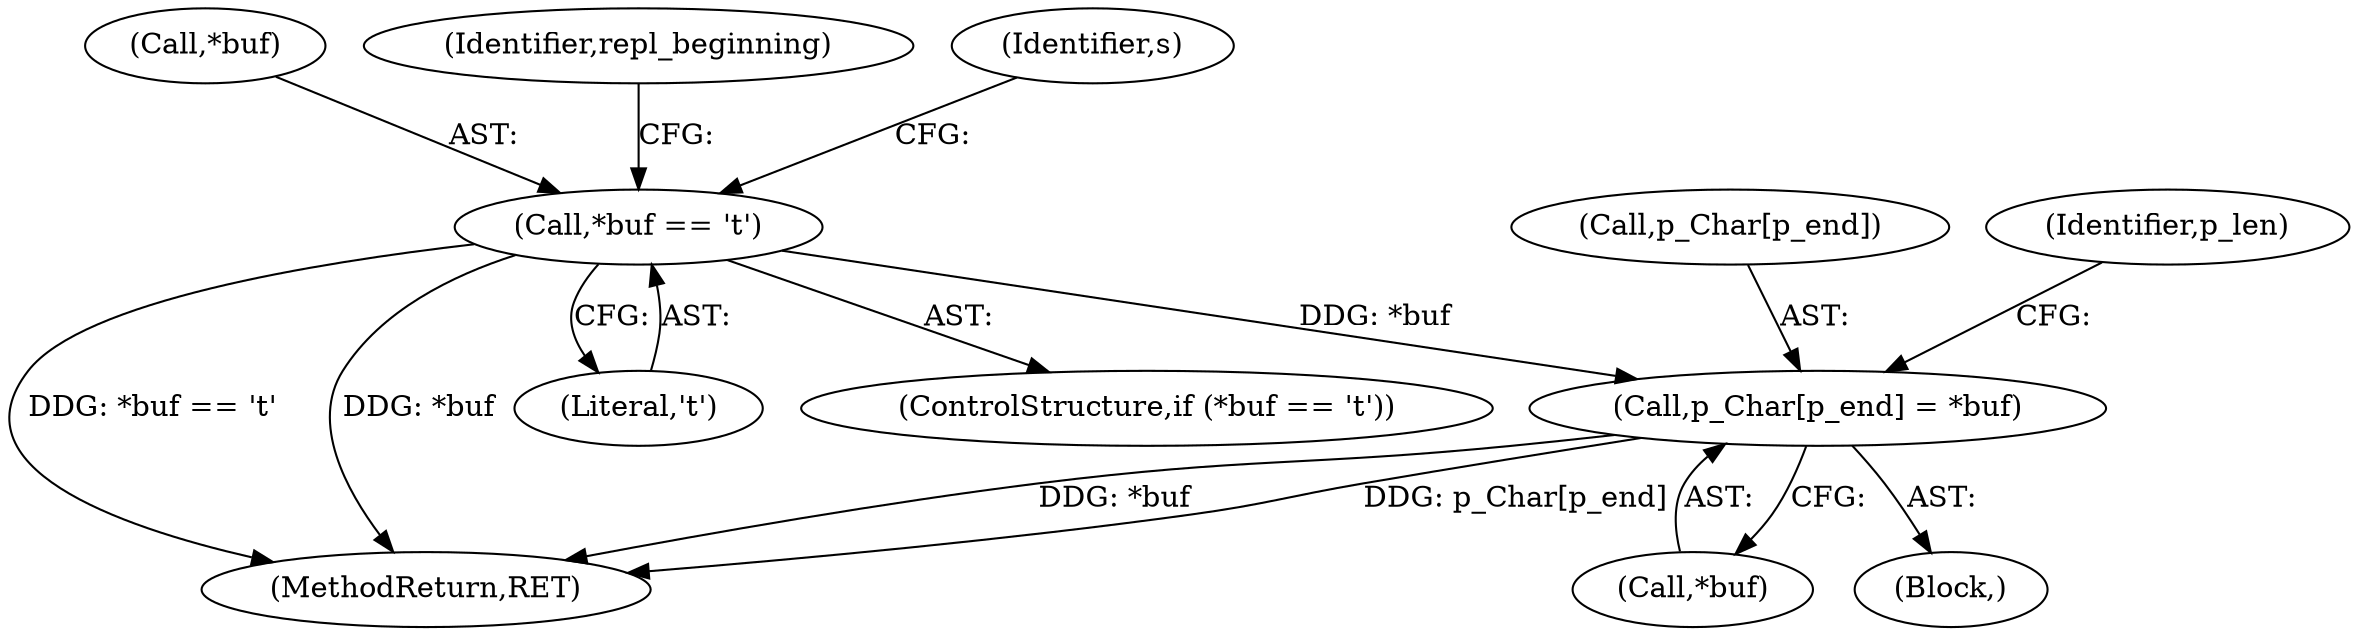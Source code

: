 digraph "0_savannah_0c08d7a902c6fdd49b704623a12d8d672ef18944@array" {
"1000430" [label="(Call,p_Char[p_end] = *buf)"];
"1001003" [label="(Call,*buf == '\t')"];
"1001002" [label="(ControlStructure,if (*buf == '\t'))"];
"1000431" [label="(Call,p_Char[p_end])"];
"1000367" [label="(Block,)"];
"1001004" [label="(Call,*buf)"];
"1001014" [label="(Identifier,repl_beginning)"];
"1000438" [label="(Identifier,p_len)"];
"1000434" [label="(Call,*buf)"];
"1002772" [label="(MethodReturn,RET)"];
"1001003" [label="(Call,*buf == '\t')"];
"1000430" [label="(Call,p_Char[p_end] = *buf)"];
"1001009" [label="(Identifier,s)"];
"1001006" [label="(Literal,'\t')"];
"1000430" -> "1000367"  [label="AST: "];
"1000430" -> "1000434"  [label="CFG: "];
"1000431" -> "1000430"  [label="AST: "];
"1000434" -> "1000430"  [label="AST: "];
"1000438" -> "1000430"  [label="CFG: "];
"1000430" -> "1002772"  [label="DDG: *buf"];
"1000430" -> "1002772"  [label="DDG: p_Char[p_end]"];
"1001003" -> "1000430"  [label="DDG: *buf"];
"1001003" -> "1001002"  [label="AST: "];
"1001003" -> "1001006"  [label="CFG: "];
"1001004" -> "1001003"  [label="AST: "];
"1001006" -> "1001003"  [label="AST: "];
"1001009" -> "1001003"  [label="CFG: "];
"1001014" -> "1001003"  [label="CFG: "];
"1001003" -> "1002772"  [label="DDG: *buf == '\t'"];
"1001003" -> "1002772"  [label="DDG: *buf"];
}
